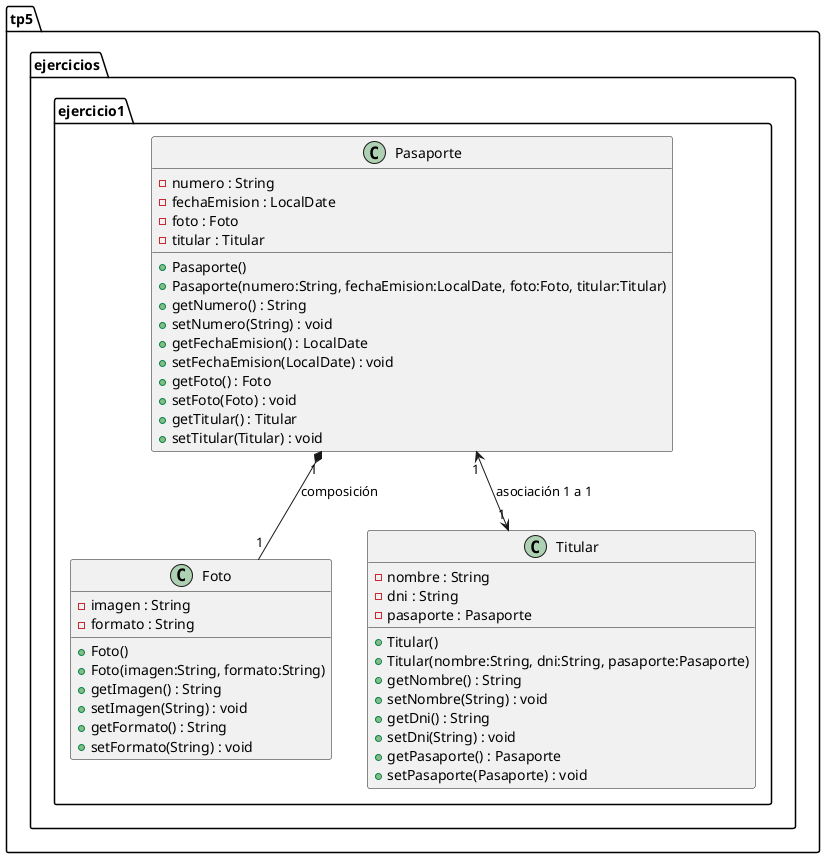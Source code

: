 @startuml
package tp5.ejercicios.ejercicio1 {
  class Pasaporte {
    - numero : String
    - fechaEmision : LocalDate
    - foto : Foto
    - titular : Titular
    + Pasaporte()
    + Pasaporte(numero:String, fechaEmision:LocalDate, foto:Foto, titular:Titular)
    + getNumero() : String
    + setNumero(String) : void
    + getFechaEmision() : LocalDate
    + setFechaEmision(LocalDate) : void
    + getFoto() : Foto
    + setFoto(Foto) : void
    + getTitular() : Titular
    + setTitular(Titular) : void
  }

  class Foto {
    - imagen : String
    - formato : String
    + Foto()
    + Foto(imagen:String, formato:String)
    + getImagen() : String
    + setImagen(String) : void
    + getFormato() : String
    + setFormato(String) : void
  }

  class Titular {
    - nombre : String
    - dni : String
    - pasaporte : Pasaporte
    + Titular()
    + Titular(nombre:String, dni:String, pasaporte:Pasaporte)
    + getNombre() : String
    + setNombre(String) : void
    + getDni() : String
    + setDni(String) : void
    + getPasaporte() : Pasaporte
    + setPasaporte(Pasaporte) : void
  }

  Pasaporte "1" *-- "1" Foto       : composición
  Pasaporte "1" <--> "1" Titular   : asociación 1 a 1
}
@enduml
